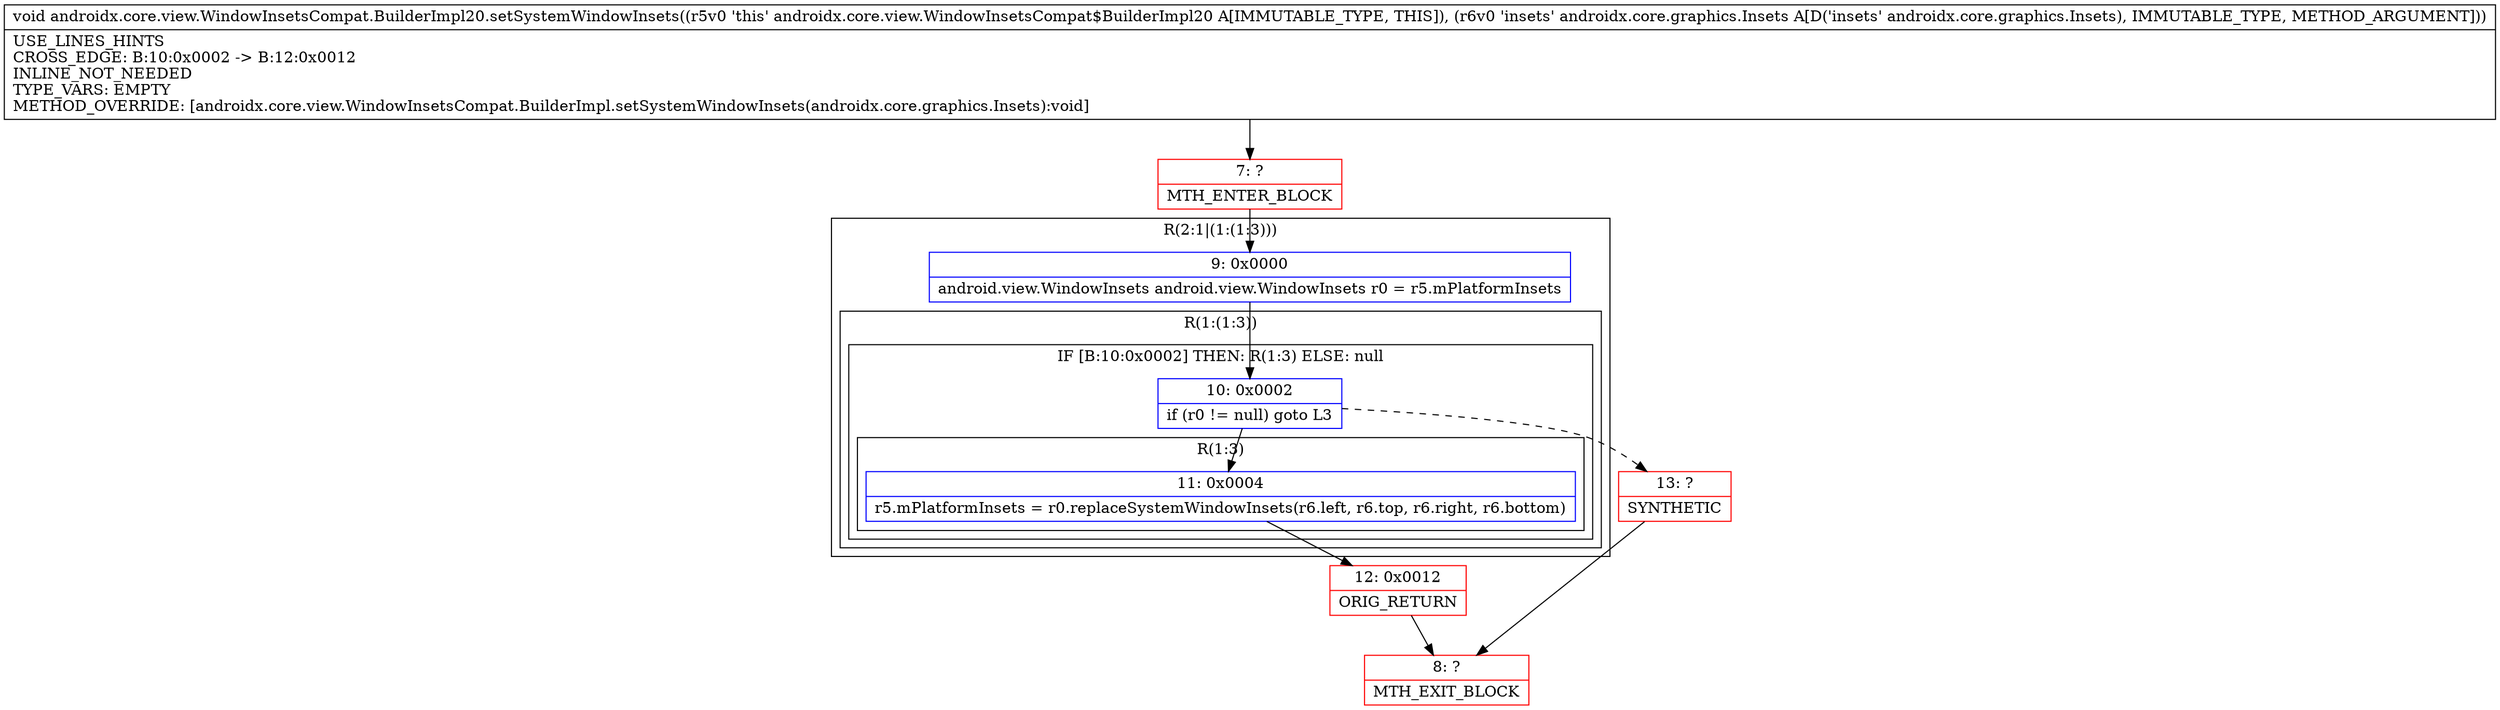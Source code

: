digraph "CFG forandroidx.core.view.WindowInsetsCompat.BuilderImpl20.setSystemWindowInsets(Landroidx\/core\/graphics\/Insets;)V" {
subgraph cluster_Region_1400753838 {
label = "R(2:1|(1:(1:3)))";
node [shape=record,color=blue];
Node_9 [shape=record,label="{9\:\ 0x0000|android.view.WindowInsets android.view.WindowInsets r0 = r5.mPlatformInsets\l}"];
subgraph cluster_Region_966644375 {
label = "R(1:(1:3))";
node [shape=record,color=blue];
subgraph cluster_IfRegion_2027143623 {
label = "IF [B:10:0x0002] THEN: R(1:3) ELSE: null";
node [shape=record,color=blue];
Node_10 [shape=record,label="{10\:\ 0x0002|if (r0 != null) goto L3\l}"];
subgraph cluster_Region_1489792095 {
label = "R(1:3)";
node [shape=record,color=blue];
Node_11 [shape=record,label="{11\:\ 0x0004|r5.mPlatformInsets = r0.replaceSystemWindowInsets(r6.left, r6.top, r6.right, r6.bottom)\l}"];
}
}
}
}
Node_7 [shape=record,color=red,label="{7\:\ ?|MTH_ENTER_BLOCK\l}"];
Node_12 [shape=record,color=red,label="{12\:\ 0x0012|ORIG_RETURN\l}"];
Node_8 [shape=record,color=red,label="{8\:\ ?|MTH_EXIT_BLOCK\l}"];
Node_13 [shape=record,color=red,label="{13\:\ ?|SYNTHETIC\l}"];
MethodNode[shape=record,label="{void androidx.core.view.WindowInsetsCompat.BuilderImpl20.setSystemWindowInsets((r5v0 'this' androidx.core.view.WindowInsetsCompat$BuilderImpl20 A[IMMUTABLE_TYPE, THIS]), (r6v0 'insets' androidx.core.graphics.Insets A[D('insets' androidx.core.graphics.Insets), IMMUTABLE_TYPE, METHOD_ARGUMENT]))  | USE_LINES_HINTS\lCROSS_EDGE: B:10:0x0002 \-\> B:12:0x0012\lINLINE_NOT_NEEDED\lTYPE_VARS: EMPTY\lMETHOD_OVERRIDE: [androidx.core.view.WindowInsetsCompat.BuilderImpl.setSystemWindowInsets(androidx.core.graphics.Insets):void]\l}"];
MethodNode -> Node_7;Node_9 -> Node_10;
Node_10 -> Node_11;
Node_10 -> Node_13[style=dashed];
Node_11 -> Node_12;
Node_7 -> Node_9;
Node_12 -> Node_8;
Node_13 -> Node_8;
}

